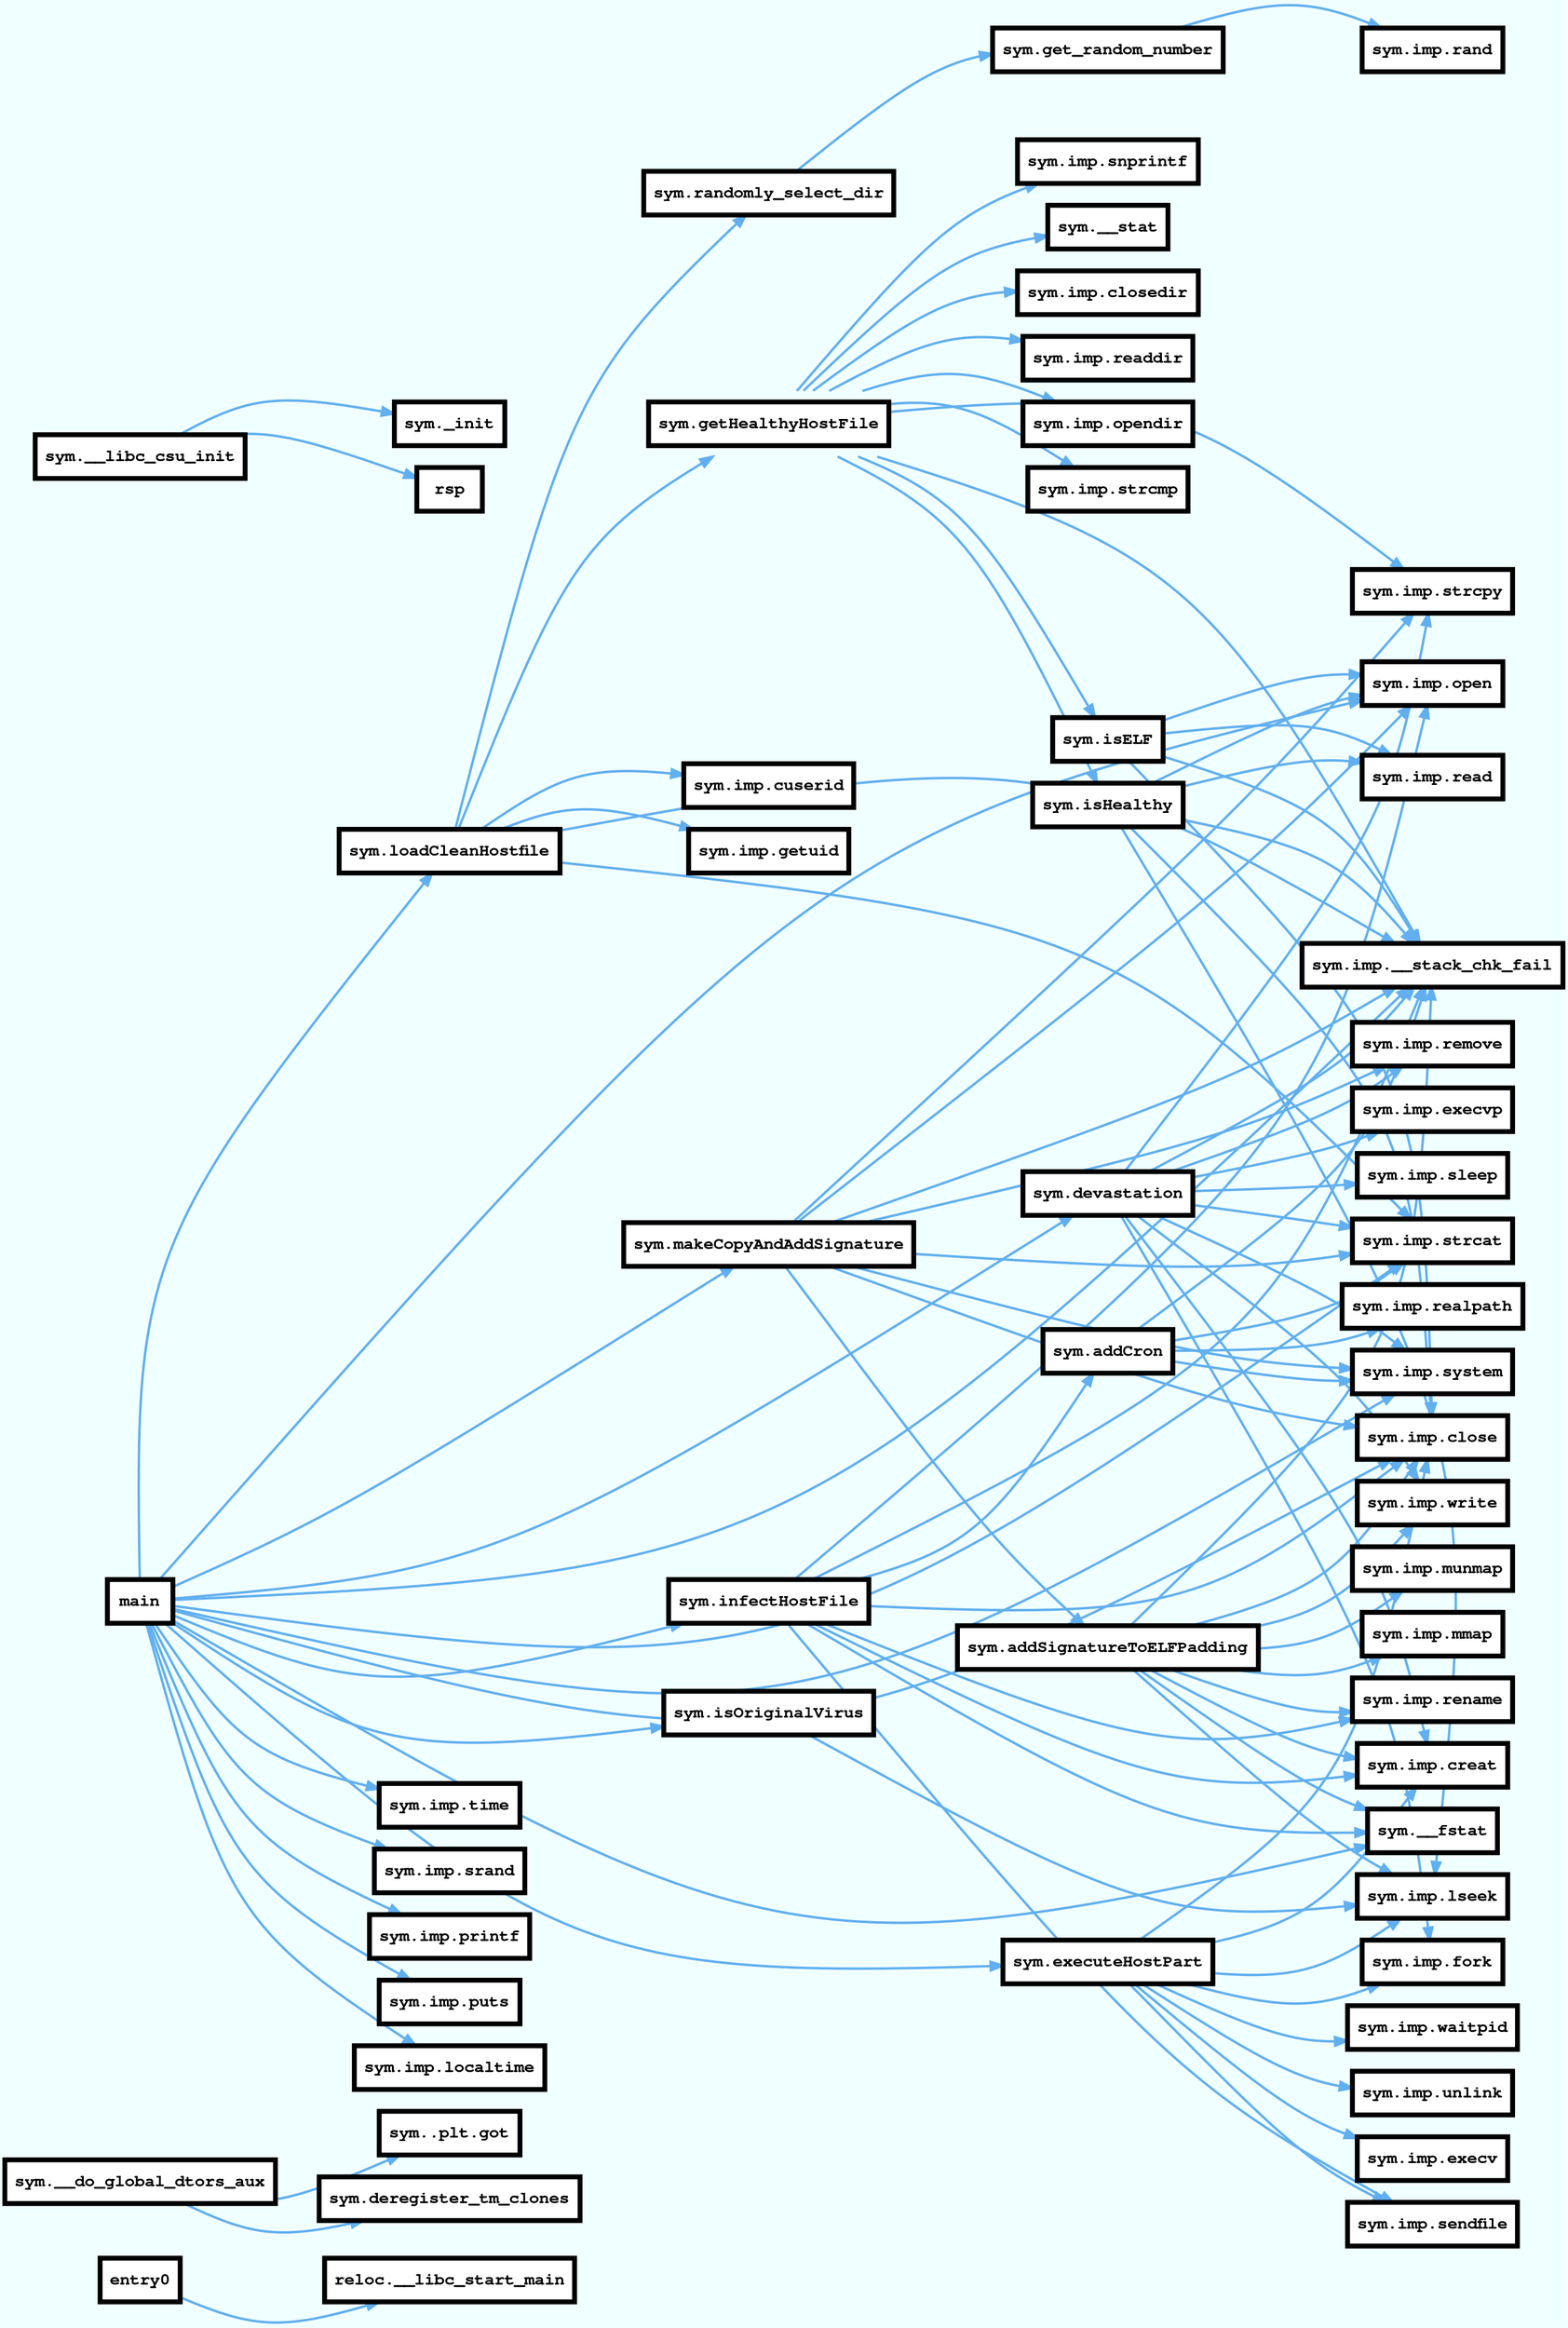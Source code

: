 digraph code {
rankdir=LR;
outputorder=edgesfirst;
graph [bgcolor=azure fontname="Courier" splines="curved"];
node [penwidth=4 fillcolor=white style=filled fontname="Courier Bold" fontsize=14 shape=box];
edge [arrowhead="normal" style=bold weight=2];
  "0x000014e0" [label="entry0" URL="entry0/0x000014e0"];
  "0x000014e0" -> "0x00004fe0" [color="#61afef" URL="reloc.__libc_start_main/0x00004fe0"];
  "0x00004fe0" [label="reloc.__libc_start_main" URL="reloc.__libc_start_main/0x00004fe0"];
  "0x00001580" [label="sym.__do_global_dtors_aux" URL="sym.__do_global_dtors_aux/0x00001580"];
  "0x00001580" -> "0x00001280" [color="#61afef" URL="sym..plt.got/0x00001280"];
  "0x00001280" [label="sym..plt.got" URL="sym..plt.got/0x00001280"];
  "0x00001580" -> "0x00001510" [color="#61afef" URL="sym.deregister_tm_clones/0x00001510"];
  "0x00001510" [label="sym.deregister_tm_clones" URL="sym.deregister_tm_clones/0x00001510"];
  "0x000015c9" [label="sym.get_random_number" URL="sym.get_random_number/0x000015c9"];
  "0x000015c9" -> "0x000014d0" [color="#61afef" URL="sym.imp.rand/0x000014d0"];
  "0x000014d0" [label="sym.imp.rand" URL="sym.imp.rand/0x000014d0"];
  "0x000015e6" [label="sym.randomly_select_dir" URL="sym.randomly_select_dir/0x000015e6"];
  "0x000015e6" -> "0x000015c9" [color="#61afef" URL="sym.get_random_number/0x000015c9"];
  "0x000015c9" [label="sym.get_random_number" URL="sym.get_random_number/0x000015c9"];
  "0x00001ae0" [label="sym.getHealthyHostFile" URL="sym.getHealthyHostFile/0x00001ae0"];
  "0x00001ae0" -> "0x000012f0" [color="#61afef" URL="sym.imp.opendir/0x000012f0"];
  "0x000012f0" [label="sym.imp.opendir" URL="sym.imp.opendir/0x000012f0"];
  "0x00001ae0" -> "0x000013b0" [color="#61afef" URL="sym.imp.strcmp/0x000013b0"];
  "0x000013b0" [label="sym.imp.strcmp" URL="sym.imp.strcmp/0x000013b0"];
  "0x00001ae0" -> "0x00001350" [color="#61afef" URL="sym.imp.snprintf/0x00001350"];
  "0x00001350" [label="sym.imp.snprintf" URL="sym.imp.snprintf/0x00001350"];
  "0x00001ae0" -> "0x00001ae0" [color="#61afef" URL="sym.getHealthyHostFile/0x00001ae0"];
  "0x00001ae0" [label="sym.getHealthyHostFile" URL="sym.getHealthyHostFile/0x00001ae0"];
  "0x00001ae0" -> "0x00002790" [color="#61afef" URL="sym.__stat/0x00002790"];
  "0x00002790" [label="sym.__stat" URL="sym.__stat/0x00002790"];
  "0x00001ae0" -> "0x000019a0" [color="#61afef" URL="sym.isELF/0x000019a0"];
  "0x000019a0" [label="sym.isELF" URL="sym.isELF/0x000019a0"];
  "0x00001ae0" -> "0x00001a53" [color="#61afef" URL="sym.isHealthy/0x00001a53"];
  "0x00001a53" [label="sym.isHealthy" URL="sym.isHealthy/0x00001a53"];
  "0x00001ae0" -> "0x000012c0" [color="#61afef" URL="sym.imp.strcpy/0x000012c0"];
  "0x000012c0" [label="sym.imp.strcpy" URL="sym.imp.strcpy/0x000012c0"];
  "0x00001ae0" -> "0x00001380" [color="#61afef" URL="sym.imp.closedir/0x00001380"];
  "0x00001380" [label="sym.imp.closedir" URL="sym.imp.closedir/0x00001380"];
  "0x00001ae0" -> "0x000013f0" [color="#61afef" URL="sym.imp.readdir/0x000013f0"];
  "0x000013f0" [label="sym.imp.readdir" URL="sym.imp.readdir/0x000013f0"];
  "0x00001ae0" -> "0x00001300" [color="#61afef" URL="sym.imp.__stack_chk_fail/0x00001300"];
  "0x00001300" [label="sym.imp.__stack_chk_fail" URL="sym.imp.__stack_chk_fail/0x00001300"];
  "0x000019a0" [label="sym.isELF" URL="sym.isELF/0x000019a0"];
  "0x000019a0" -> "0x00001440" [color="#61afef" URL="sym.imp.open/0x00001440"];
  "0x00001440" [label="sym.imp.open" URL="sym.imp.open/0x00001440"];
  "0x000019a0" -> "0x00001390" [color="#61afef" URL="sym.imp.read/0x00001390"];
  "0x00001390" [label="sym.imp.read" URL="sym.imp.read/0x00001390"];
  "0x000019a0" -> "0x00001370" [color="#61afef" URL="sym.imp.close/0x00001370"];
  "0x00001370" [label="sym.imp.close" URL="sym.imp.close/0x00001370"];
  "0x000019a0" -> "0x00001300" [color="#61afef" URL="sym.imp.__stack_chk_fail/0x00001300"];
  "0x00001300" [label="sym.imp.__stack_chk_fail" URL="sym.imp.__stack_chk_fail/0x00001300"];
  "0x0000232b" [label="sym.loadCleanHostfile" URL="sym.loadCleanHostfile/0x0000232b"];
  "0x0000232b" -> "0x00001450" [color="#61afef" URL="sym.imp.cuserid/0x00001450"];
  "0x00001450" [label="sym.imp.cuserid" URL="sym.imp.cuserid/0x00001450"];
  "0x0000232b" -> "0x00001480" [color="#61afef" URL="sym.imp.strcat/0x00001480"];
  "0x00001480" [label="sym.imp.strcat" URL="sym.imp.strcat/0x00001480"];
  "0x0000232b" -> "0x00001310" [color="#61afef" URL="sym.imp.getuid/0x00001310"];
  "0x00001310" [label="sym.imp.getuid" URL="sym.imp.getuid/0x00001310"];
  "0x0000232b" -> "0x000015e6" [color="#61afef" URL="sym.randomly_select_dir/0x000015e6"];
  "0x000015e6" [label="sym.randomly_select_dir" URL="sym.randomly_select_dir/0x000015e6"];
  "0x0000232b" -> "0x00001ae0" [color="#61afef" URL="sym.getHealthyHostFile/0x00001ae0"];
  "0x00001ae0" [label="sym.getHealthyHostFile" URL="sym.getHealthyHostFile/0x00001ae0"];
  "0x0000232b" -> "0x00001300" [color="#61afef" URL="sym.imp.__stack_chk_fail/0x00001300"];
  "0x00001300" [label="sym.imp.__stack_chk_fail" URL="sym.imp.__stack_chk_fail/0x00001300"];
  "0x00001612" [label="sym.devastation" URL="sym.devastation/0x00001612"];
  "0x00001612" -> "0x000012e0" [color="#61afef" URL="sym.imp.write/0x000012e0"];
  "0x000012e0" [label="sym.imp.write" URL="sym.imp.write/0x000012e0"];
  "0x00001612" -> "0x000012c0" [color="#61afef" URL="sym.imp.strcpy/0x000012c0"];
  "0x000012c0" [label="sym.imp.strcpy" URL="sym.imp.strcpy/0x000012c0"];
  "0x00001612" -> "0x00001490" [color="#61afef" URL="sym.imp.creat/0x00001490"];
  "0x00001490" [label="sym.imp.creat" URL="sym.imp.creat/0x00001490"];
  "0x00001612" -> "0x00001480" [color="#61afef" URL="sym.imp.strcat/0x00001480"];
  "0x00001480" [label="sym.imp.strcat" URL="sym.imp.strcat/0x00001480"];
  "0x00001612" -> "0x00001330" [color="#61afef" URL="sym.imp.system/0x00001330"];
  "0x00001330" [label="sym.imp.system" URL="sym.imp.system/0x00001330"];
  "0x00001612" -> "0x000012b0" [color="#61afef" URL="sym.imp.remove/0x000012b0"];
  "0x000012b0" [label="sym.imp.remove" URL="sym.imp.remove/0x000012b0"];
  "0x00001612" -> "0x000014c0" [color="#61afef" URL="sym.imp.fork/0x000014c0"];
  "0x000014c0" [label="sym.imp.fork" URL="sym.imp.fork/0x000014c0"];
  "0x00001612" -> "0x00001470" [color="#61afef" URL="sym.imp.execvp/0x00001470"];
  "0x00001470" [label="sym.imp.execvp" URL="sym.imp.execvp/0x00001470"];
  "0x00001612" -> "0x000014a0" [color="#61afef" URL="sym.imp.sleep/0x000014a0"];
  "0x000014a0" [label="sym.imp.sleep" URL="sym.imp.sleep/0x000014a0"];
  "0x00001612" -> "0x00001300" [color="#61afef" URL="sym.imp.__stack_chk_fail/0x00001300"];
  "0x00001300" [label="sym.imp.__stack_chk_fail" URL="sym.imp.__stack_chk_fail/0x00001300"];
  "0x000021ce" [label="sym.makeCopyAndAddSignature" URL="sym.makeCopyAndAddSignature/0x000021ce"];
  "0x000021ce" -> "0x000012c0" [color="#61afef" URL="sym.imp.strcpy/0x000012c0"];
  "0x000012c0" [label="sym.imp.strcpy" URL="sym.imp.strcpy/0x000012c0"];
  "0x000021ce" -> "0x00001480" [color="#61afef" URL="sym.imp.strcat/0x00001480"];
  "0x00001480" [label="sym.imp.strcat" URL="sym.imp.strcat/0x00001480"];
  "0x000021ce" -> "0x00001330" [color="#61afef" URL="sym.imp.system/0x00001330"];
  "0x00001330" [label="sym.imp.system" URL="sym.imp.system/0x00001330"];
  "0x000021ce" -> "0x00001440" [color="#61afef" URL="sym.imp.open/0x00001440"];
  "0x00001440" [label="sym.imp.open" URL="sym.imp.open/0x00001440"];
  "0x000021ce" -> "0x000020a8" [color="#61afef" URL="sym.addSignatureToELFPadding/0x000020a8"];
  "0x000020a8" [label="sym.addSignatureToELFPadding" URL="sym.addSignatureToELFPadding/0x000020a8"];
  "0x000021ce" -> "0x00001370" [color="#61afef" URL="sym.imp.close/0x00001370"];
  "0x00001370" [label="sym.imp.close" URL="sym.imp.close/0x00001370"];
  "0x000021ce" -> "0x000012b0" [color="#61afef" URL="sym.imp.remove/0x000012b0"];
  "0x000012b0" [label="sym.imp.remove" URL="sym.imp.remove/0x000012b0"];
  "0x000021ce" -> "0x00001300" [color="#61afef" URL="sym.imp.__stack_chk_fail/0x00001300"];
  "0x00001300" [label="sym.imp.__stack_chk_fail" URL="sym.imp.__stack_chk_fail/0x00001300"];
  "0x000020a8" [label="sym.addSignatureToELFPadding" URL="sym.addSignatureToELFPadding/0x000020a8"];
  "0x000020a8" -> "0x00001360" [color="#61afef" URL="sym.imp.lseek/0x00001360"];
  "0x00001360" [label="sym.imp.lseek" URL="sym.imp.lseek/0x00001360"];
  "0x000020a8" -> "0x000027b0" [color="#61afef" URL="sym.__fstat/0x000027b0"];
  "0x000027b0" [label="sym.__fstat" URL="sym.__fstat/0x000027b0"];
  "0x000020a8" -> "0x00001320" [color="#61afef" URL="sym.imp.mmap/0x00001320"];
  "0x00001320" [label="sym.imp.mmap" URL="sym.imp.mmap/0x00001320"];
  "0x000020a8" -> "0x00001490" [color="#61afef" URL="sym.imp.creat/0x00001490"];
  "0x00001490" [label="sym.imp.creat" URL="sym.imp.creat/0x00001490"];
  "0x000020a8" -> "0x000012e0" [color="#61afef" URL="sym.imp.write/0x000012e0"];
  "0x000012e0" [label="sym.imp.write" URL="sym.imp.write/0x000012e0"];
  "0x000020a8" -> "0x00001420" [color="#61afef" URL="sym.imp.munmap/0x00001420"];
  "0x00001420" [label="sym.imp.munmap" URL="sym.imp.munmap/0x00001420"];
  "0x000020a8" -> "0x00001370" [color="#61afef" URL="sym.imp.close/0x00001370"];
  "0x00001370" [label="sym.imp.close" URL="sym.imp.close/0x00001370"];
  "0x000020a8" -> "0x00001460" [color="#61afef" URL="sym.imp.rename/0x00001460"];
  "0x00001460" [label="sym.imp.rename" URL="sym.imp.rename/0x00001460"];
  "0x000020a8" -> "0x00001300" [color="#61afef" URL="sym.imp.__stack_chk_fail/0x00001300"];
  "0x00001300" [label="sym.imp.__stack_chk_fail" URL="sym.imp.__stack_chk_fail/0x00001300"];
  "0x00001d43" [label="sym.isOriginalVirus" URL="sym.isOriginalVirus/0x00001d43"];
  "0x00001d43" -> "0x00001360" [color="#61afef" URL="sym.imp.lseek/0x00001360"];
  "0x00001360" [label="sym.imp.lseek" URL="sym.imp.lseek/0x00001360"];
  "0x00001ed5" [label="sym.infectHostFile" URL="sym.infectHostFile/0x00001ed5"];
  "0x00001ed5" -> "0x00001d71" [color="#61afef" URL="sym.addCron/0x00001d71"];
  "0x00001d71" [label="sym.addCron" URL="sym.addCron/0x00001d71"];
  "0x00001ed5" -> "0x00001440" [color="#61afef" URL="sym.imp.open/0x00001440"];
  "0x00001440" [label="sym.imp.open" URL="sym.imp.open/0x00001440"];
  "0x00001ed5" -> "0x000027b0" [color="#61afef" URL="sym.__fstat/0x000027b0"];
  "0x000027b0" [label="sym.__fstat" URL="sym.__fstat/0x000027b0"];
  "0x00001ed5" -> "0x00001490" [color="#61afef" URL="sym.imp.creat/0x00001490"];
  "0x00001490" [label="sym.imp.creat" URL="sym.imp.creat/0x00001490"];
  "0x00001ed5" -> "0x00001410" [color="#61afef" URL="sym.imp.sendfile/0x00001410"];
  "0x00001410" [label="sym.imp.sendfile" URL="sym.imp.sendfile/0x00001410"];
  "0x00001ed5" -> "0x00001460" [color="#61afef" URL="sym.imp.rename/0x00001460"];
  "0x00001460" [label="sym.imp.rename" URL="sym.imp.rename/0x00001460"];
  "0x00001ed5" -> "0x00001370" [color="#61afef" URL="sym.imp.close/0x00001370"];
  "0x00001370" [label="sym.imp.close" URL="sym.imp.close/0x00001370"];
  "0x00001ed5" -> "0x00001300" [color="#61afef" URL="sym.imp.__stack_chk_fail/0x00001300"];
  "0x00001300" [label="sym.imp.__stack_chk_fail" URL="sym.imp.__stack_chk_fail/0x00001300"];
  "0x00001d71" [label="sym.addCron" URL="sym.addCron/0x00001d71"];
  "0x00001d71" -> "0x000013c0" [color="#61afef" URL="sym.imp.realpath/0x000013c0"];
  "0x000013c0" [label="sym.imp.realpath" URL="sym.imp.realpath/0x000013c0"];
  "0x00001d71" -> "0x00001480" [color="#61afef" URL="sym.imp.strcat/0x00001480"];
  "0x00001480" [label="sym.imp.strcat" URL="sym.imp.strcat/0x00001480"];
  "0x00001d71" -> "0x00001330" [color="#61afef" URL="sym.imp.system/0x00001330"];
  "0x00001330" [label="sym.imp.system" URL="sym.imp.system/0x00001330"];
  "0x00001d71" -> "0x00001300" [color="#61afef" URL="sym.imp.__stack_chk_fail/0x00001300"];
  "0x00001300" [label="sym.imp.__stack_chk_fail" URL="sym.imp.__stack_chk_fail/0x00001300"];
  "0x00001a53" [label="sym.isHealthy" URL="sym.isHealthy/0x00001a53"];
  "0x00001a53" -> "0x00001440" [color="#61afef" URL="sym.imp.open/0x00001440"];
  "0x00001440" [label="sym.imp.open" URL="sym.imp.open/0x00001440"];
  "0x00001a53" -> "0x00001360" [color="#61afef" URL="sym.imp.lseek/0x00001360"];
  "0x00001360" [label="sym.imp.lseek" URL="sym.imp.lseek/0x00001360"];
  "0x00001a53" -> "0x00001390" [color="#61afef" URL="sym.imp.read/0x00001390"];
  "0x00001390" [label="sym.imp.read" URL="sym.imp.read/0x00001390"];
  "0x00001a53" -> "0x00001370" [color="#61afef" URL="sym.imp.close/0x00001370"];
  "0x00001370" [label="sym.imp.close" URL="sym.imp.close/0x00001370"];
  "0x00001a53" -> "0x00001300" [color="#61afef" URL="sym.imp.__stack_chk_fail/0x00001300"];
  "0x00001300" [label="sym.imp.__stack_chk_fail" URL="sym.imp.__stack_chk_fail/0x00001300"];
  "0x00002710" [label="sym.__libc_csu_init" URL="sym.__libc_csu_init/0x00002710"];
  "0x00002710" -> "0x00001000" [color="#61afef" URL="sym._init/0x00001000"];
  "0x00001000" [label="sym._init" URL="sym._init/0x00001000"];
  "0x00002710" -> "0x00000000" [color="#61afef" URL="rsp/0x00000000"];
  "0x00000000" [label="rsp" URL="rsp/0x00000000"];
  "0x00002451" [label="main" URL="main/0x00002451"];
  "0x00002451" -> "0x000013d0" [color="#61afef" URL="sym.imp.time/0x000013d0"];
  "0x000013d0" [label="sym.imp.time" URL="sym.imp.time/0x000013d0"];
  "0x00002451" -> "0x000013a0" [color="#61afef" URL="sym.imp.srand/0x000013a0"];
  "0x000013a0" [label="sym.imp.srand" URL="sym.imp.srand/0x000013a0"];
  "0x00002451" -> "0x000021ce" [color="#61afef" URL="sym.makeCopyAndAddSignature/0x000021ce"];
  "0x000021ce" [label="sym.makeCopyAndAddSignature" URL="sym.makeCopyAndAddSignature/0x000021ce"];
  "0x00002451" -> "0x00001440" [color="#61afef" URL="sym.imp.open/0x00001440"];
  "0x00001440" [label="sym.imp.open" URL="sym.imp.open/0x00001440"];
  "0x00002451" -> "0x000027b0" [color="#61afef" URL="sym.__fstat/0x000027b0"];
  "0x000027b0" [label="sym.__fstat" URL="sym.__fstat/0x000027b0"];
  "0x00002451" -> "0x0000232b" [color="#61afef" URL="sym.loadCleanHostfile/0x0000232b"];
  "0x0000232b" [label="sym.loadCleanHostfile" URL="sym.loadCleanHostfile/0x0000232b"];
  "0x00002451" -> "0x00001340" [color="#61afef" URL="sym.imp.printf/0x00001340"];
  "0x00001340" [label="sym.imp.printf" URL="sym.imp.printf/0x00001340"];
  "0x00002451" -> "0x00001480" [color="#61afef" URL="sym.imp.strcat/0x00001480"];
  "0x00001480" [label="sym.imp.strcat" URL="sym.imp.strcat/0x00001480"];
  "0x00002451" -> "0x00001330" [color="#61afef" URL="sym.imp.system/0x00001330"];
  "0x00001330" [label="sym.imp.system" URL="sym.imp.system/0x00001330"];
  "0x00002451" -> "0x00001ed5" [color="#61afef" URL="sym.infectHostFile/0x00001ed5"];
  "0x00001ed5" [label="sym.infectHostFile" URL="sym.infectHostFile/0x00001ed5"];
  "0x00002451" -> "0x00001d43" [color="#61afef" URL="sym.isOriginalVirus/0x00001d43"];
  "0x00001d43" [label="sym.isOriginalVirus" URL="sym.isOriginalVirus/0x00001d43"];
  "0x00002451" -> "0x000012d0" [color="#61afef" URL="sym.imp.puts/0x000012d0"];
  "0x000012d0" [label="sym.imp.puts" URL="sym.imp.puts/0x000012d0"];
  "0x00002451" -> "0x00001370" [color="#61afef" URL="sym.imp.close/0x00001370"];
  "0x00001370" [label="sym.imp.close" URL="sym.imp.close/0x00001370"];
  "0x00002451" -> "0x00001ff1" [color="#61afef" URL="sym.executeHostPart/0x00001ff1"];
  "0x00001ff1" [label="sym.executeHostPart" URL="sym.executeHostPart/0x00001ff1"];
  "0x00002451" -> "0x00001290" [color="#61afef" URL="sym.imp.localtime/0x00001290"];
  "0x00001290" [label="sym.imp.localtime" URL="sym.imp.localtime/0x00001290"];
  "0x00002451" -> "0x00001612" [color="#61afef" URL="sym.devastation/0x00001612"];
  "0x00001612" [label="sym.devastation" URL="sym.devastation/0x00001612"];
  "0x00002451" -> "0x00001300" [color="#61afef" URL="sym.imp.__stack_chk_fail/0x00001300"];
  "0x00001300" [label="sym.imp.__stack_chk_fail" URL="sym.imp.__stack_chk_fail/0x00001300"];
  "0x00001ff1" [label="sym.executeHostPart" URL="sym.executeHostPart/0x00001ff1"];
  "0x00001ff1" -> "0x00001490" [color="#61afef" URL="sym.imp.creat/0x00001490"];
  "0x00001490" [label="sym.imp.creat" URL="sym.imp.creat/0x00001490"];
  "0x00001ff1" -> "0x00001360" [color="#61afef" URL="sym.imp.lseek/0x00001360"];
  "0x00001360" [label="sym.imp.lseek" URL="sym.imp.lseek/0x00001360"];
  "0x00001ff1" -> "0x00001410" [color="#61afef" URL="sym.imp.sendfile/0x00001410"];
  "0x00001410" [label="sym.imp.sendfile" URL="sym.imp.sendfile/0x00001410"];
  "0x00001ff1" -> "0x00001370" [color="#61afef" URL="sym.imp.close/0x00001370"];
  "0x00001370" [label="sym.imp.close" URL="sym.imp.close/0x00001370"];
  "0x00001ff1" -> "0x000014c0" [color="#61afef" URL="sym.imp.fork/0x000014c0"];
  "0x000014c0" [label="sym.imp.fork" URL="sym.imp.fork/0x000014c0"];
  "0x00001ff1" -> "0x000014b0" [color="#61afef" URL="sym.imp.execv/0x000014b0"];
  "0x000014b0" [label="sym.imp.execv" URL="sym.imp.execv/0x000014b0"];
  "0x00001ff1" -> "0x00001430" [color="#61afef" URL="sym.imp.waitpid/0x00001430"];
  "0x00001430" [label="sym.imp.waitpid" URL="sym.imp.waitpid/0x00001430"];
  "0x00001ff1" -> "0x000012a0" [color="#61afef" URL="sym.imp.unlink/0x000012a0"];
  "0x000012a0" [label="sym.imp.unlink" URL="sym.imp.unlink/0x000012a0"];
}
